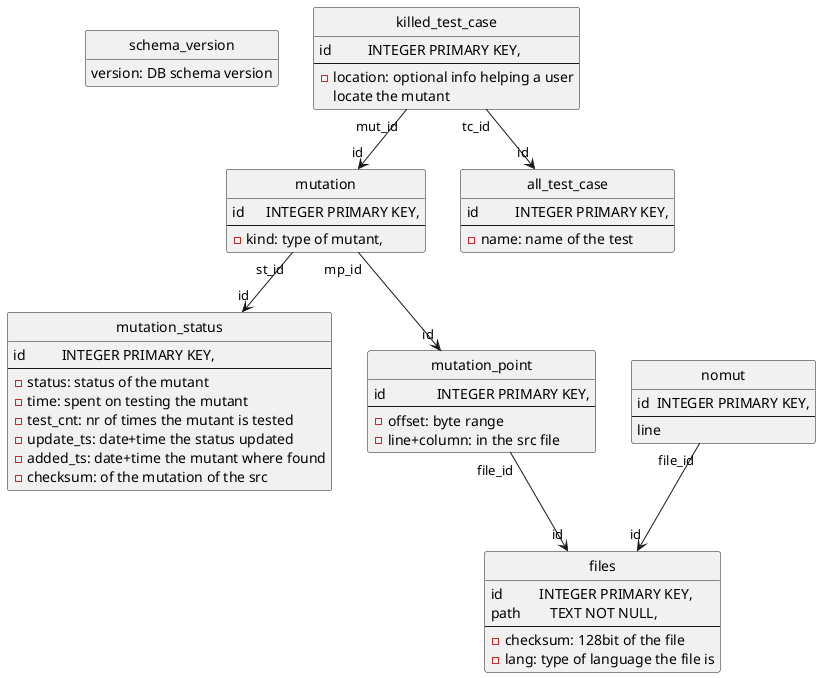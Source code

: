 @startuml
hide circle
hide methods

class schema_version {
version: DB schema version
}

class killed_test_case {
    id          INTEGER PRIMARY KEY,
---
- location: optional info helping a user
locate the mutant
}
killed_test_case "mut_id" --> "id" mutation
killed_test_case "tc_id" --> "id" all_test_case

class all_test_case {
    id          INTEGER PRIMARY KEY,
---
- name: name of the test
}

class mutation_status {
    id          INTEGER PRIMARY KEY,
---
- status: status of the mutant
- time: spent on testing the mutant
- test_cnt: nr of times the mutant is tested
- update_ts: date+time the status updated
- added_ts: date+time the mutant where found
- checksum: of the mutation of the src
}

class mutation {
    id      INTEGER PRIMARY KEY,
---
- kind: type of mutant,
}
mutation "mp_id" --> "id" mutation_point
mutation "st_id" --> "id" mutation_status

class mutation_point {
    id              INTEGER PRIMARY KEY,
---
- offset: byte range
- line+column: in the src file
}
mutation_point "file_id" --> "id" files

class nomut {
id  INTEGER PRIMARY KEY,
---
line
}
nomut "file_id" --> "id" files

class files {
    id          INTEGER PRIMARY KEY,
    path        TEXT NOT NULL,
---
- checksum: 128bit of the file
- lang: type of language the file is
}
@enduml

